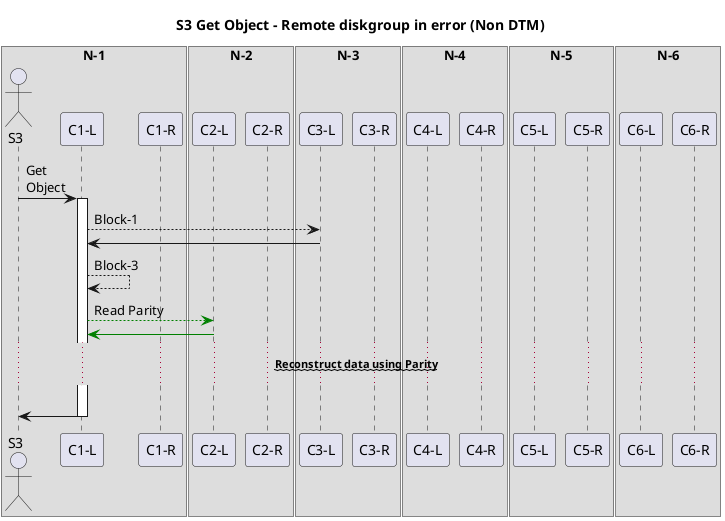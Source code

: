 @startuml
title <b>S3 Get Object - Remote diskgroup in error (Non DTM)</b>

box "N-1"
actor S3
participant "C1-L"
participant "C1-R"
endbox

box "N-2"
participant "C2-L"
participant "C2-R"
endbox

box "N-3"
participant "C3-L"
participant "C3-R"
endbox

box "N-4"
participant "C4-L"
participant "C4-R"
endbox

box "N-5"
participant "C5-L"
participant "C5-R"
endbox

box "N-6"
participant "C6-L"
participant "C6-R"
endbox

S3->"C1-L" :Get \nObject

activate "C1-L"

"C1-L" --> "C3-L" :Block-1
"C3-L" ->  "C1-L"

"C1-L" --> "C1-L" :Block-3

"C1-L" -[#green]-> "C2-L" : Read Parity

"C2-L" -[#green]> "C1-L"

... <b>~~Reconstruct data using Parity~~</b> ...
|||
"C1-L" -> S3
deactivate "C1-L"
@enduml


